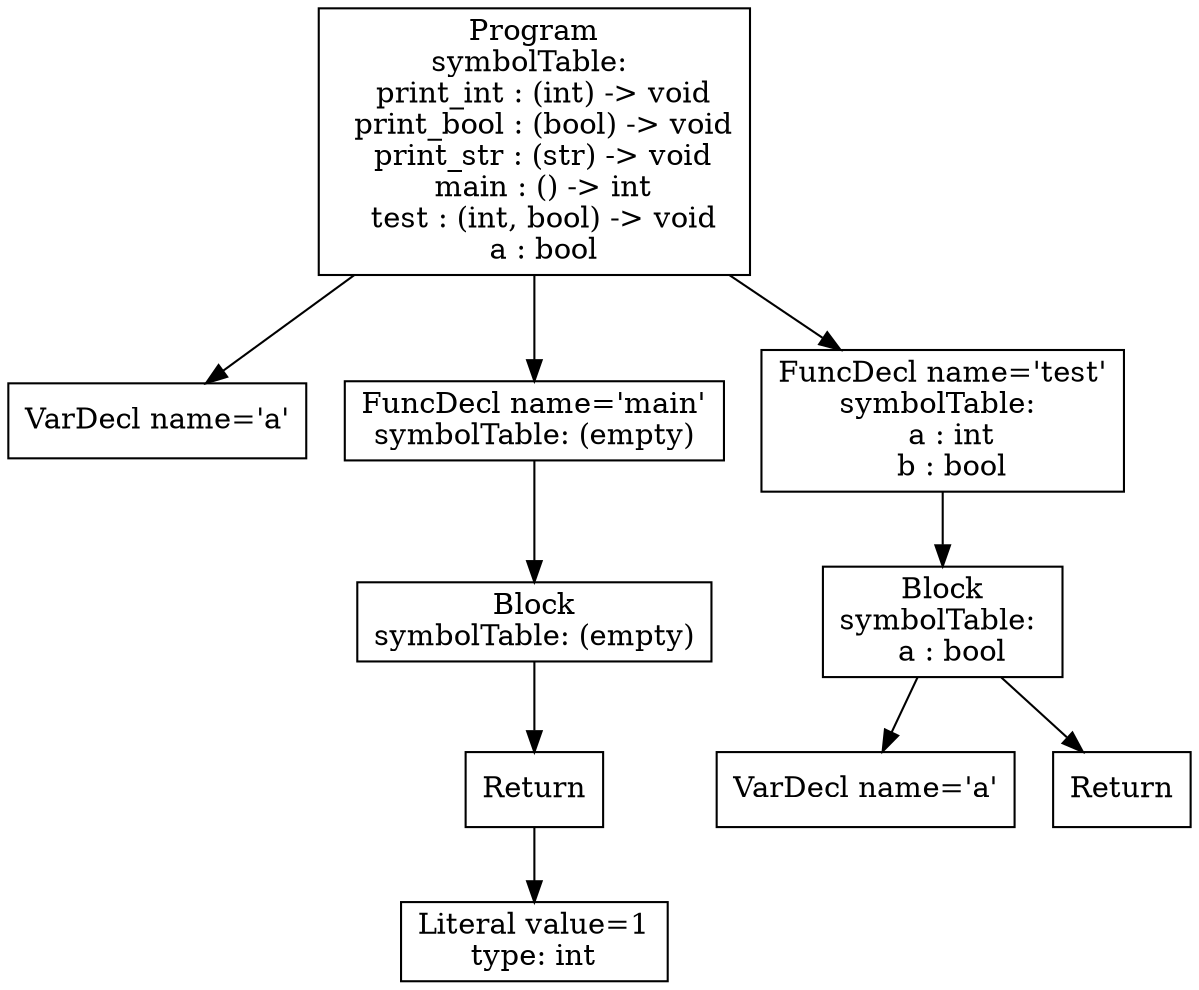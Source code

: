 digraph AST {
1 [shape=box, label="VarDecl name='a'"];
5 [shape=box, label="Literal value=1\ntype: int"];
4 [shape=box, label="Return"];
4 -> 5;
3 [shape=box, label="Block\nsymbolTable: (empty)"];
3 -> 4;
2 [shape=box, label="FuncDecl name='main'\nsymbolTable: (empty)"];
2 -> 3;
8 [shape=box, label="VarDecl name='a'"];
9 [shape=box, label="Return"];
7 [shape=box, label="Block\nsymbolTable: \n  a : bool"];
7 -> 8;
7 -> 9;
6 [shape=box, label="FuncDecl name='test'\nsymbolTable: \n  a : int\n  b : bool"];
6 -> 7;
0 [shape=box, label="Program\nsymbolTable: \n  print_int : (int) -> void\n  print_bool : (bool) -> void\n  print_str : (str) -> void\n  main : () -> int\n  test : (int, bool) -> void\n  a : bool"];
0 -> 1;
0 -> 2;
0 -> 6;
}
